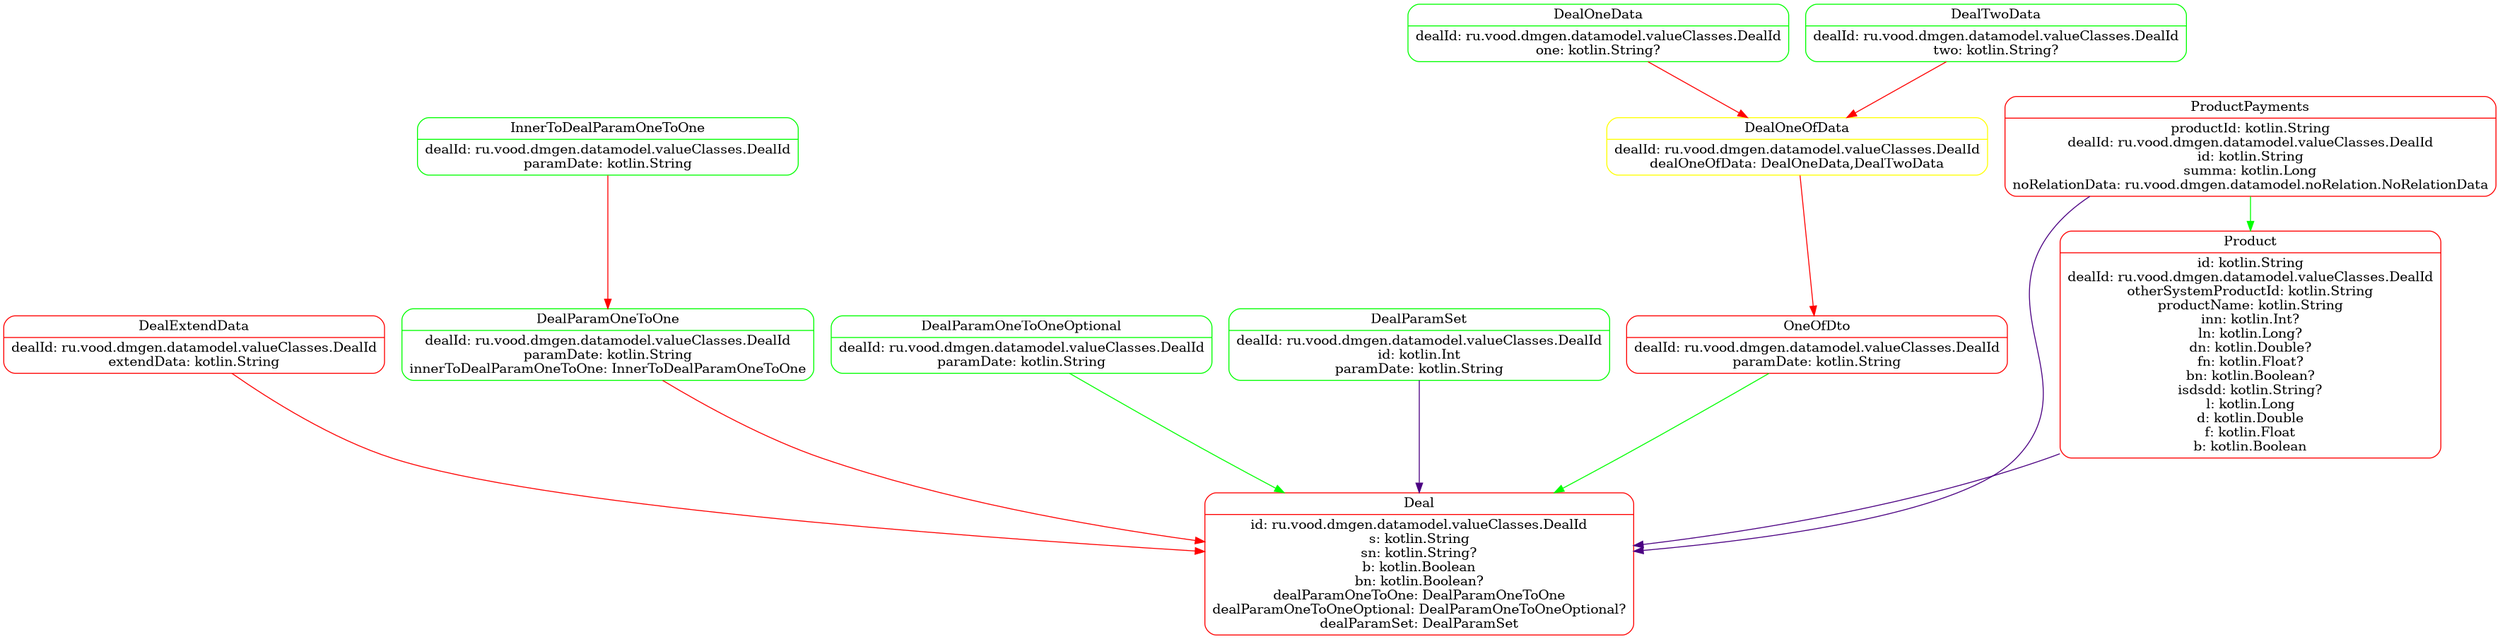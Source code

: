 @startuml
digraph dfd{
	node[shape=record]
Deal [label="{<f0> Deal|<f1> id: ru.vood.dmgen.datamodel.valueClasses.DealId\ns: kotlin.String\nsn: kotlin.String?\nb: kotlin.Boolean\nbn: kotlin.Boolean?\ndealParamOneToOne: DealParamOneToOne\ndealParamOneToOneOptional: DealParamOneToOneOptional?\ndealParamSet: DealParamSet }" shape=Mrecord color=Red];
DealExtendData [label="{<f0> DealExtendData|<f1> dealId: ru.vood.dmgen.datamodel.valueClasses.DealId\nextendData: kotlin.String }" shape=Mrecord color=Red];
DealOneData [label="{<f0> DealOneData|<f1> dealId: ru.vood.dmgen.datamodel.valueClasses.DealId\none: kotlin.String? }" shape=Mrecord color=Green];
DealOneOfData [label="{<f0> DealOneOfData|<f1> dealId: ru.vood.dmgen.datamodel.valueClasses.DealId\ndealOneOfData: DealOneData,DealTwoData }" shape=Mrecord color=Yellow];
DealParamOneToOne [label="{<f0> DealParamOneToOne|<f1> dealId: ru.vood.dmgen.datamodel.valueClasses.DealId\nparamDate: kotlin.String\ninnerToDealParamOneToOne: InnerToDealParamOneToOne }" shape=Mrecord color=Green];
DealParamOneToOneOptional [label="{<f0> DealParamOneToOneOptional|<f1> dealId: ru.vood.dmgen.datamodel.valueClasses.DealId\nparamDate: kotlin.String }" shape=Mrecord color=Green];
DealParamSet [label="{<f0> DealParamSet|<f1> dealId: ru.vood.dmgen.datamodel.valueClasses.DealId\nid: kotlin.Int\nparamDate: kotlin.String }" shape=Mrecord color=Green];
DealTwoData [label="{<f0> DealTwoData|<f1> dealId: ru.vood.dmgen.datamodel.valueClasses.DealId\ntwo: kotlin.String? }" shape=Mrecord color=Green];
InnerToDealParamOneToOne [label="{<f0> InnerToDealParamOneToOne|<f1> dealId: ru.vood.dmgen.datamodel.valueClasses.DealId\nparamDate: kotlin.String }" shape=Mrecord color=Green];
OneOfDto [label="{<f0> OneOfDto|<f1> dealId: ru.vood.dmgen.datamodel.valueClasses.DealId\nparamDate: kotlin.String }" shape=Mrecord color=Red];
Product [label="{<f0> Product|<f1> id: kotlin.String\ndealId: ru.vood.dmgen.datamodel.valueClasses.DealId\notherSystemProductId: kotlin.String\nproductName: kotlin.String\ninn: kotlin.Int?\nln: kotlin.Long?\ndn: kotlin.Double?\nfn: kotlin.Float?\nbn: kotlin.Boolean?\nisdsdd: kotlin.String?\nl: kotlin.Long\nd: kotlin.Double\nf: kotlin.Float\nb: kotlin.Boolean }" shape=Mrecord color=Red];
ProductPayments [label="{<f0> ProductPayments|<f1> productId: kotlin.String\ndealId: ru.vood.dmgen.datamodel.valueClasses.DealId\nid: kotlin.String\nsumma: kotlin.Long\nnoRelationData: ru.vood.dmgen.datamodel.noRelation.NoRelationData }" shape=Mrecord color=Red];

DealExtendData -> Deal[ color=Red];
DealOneData -> DealOneOfData[ color=Red];
DealOneOfData -> OneOfDto[ color=Red];
DealParamOneToOneOptional -> Deal[ color=Green];
DealParamOneToOne -> Deal[ color=Red];
DealParamSet -> Deal[ color=Indigo];
DealTwoData -> DealOneOfData[ color=Red];
InnerToDealParamOneToOne -> DealParamOneToOne[ color=Red];
OneOfDto -> Deal[ color=Green];
ProductPayments -> Deal[ color=Indigo];
ProductPayments -> Product[ color=Green];
Product -> Deal[ color=Indigo];

}
@enduml
